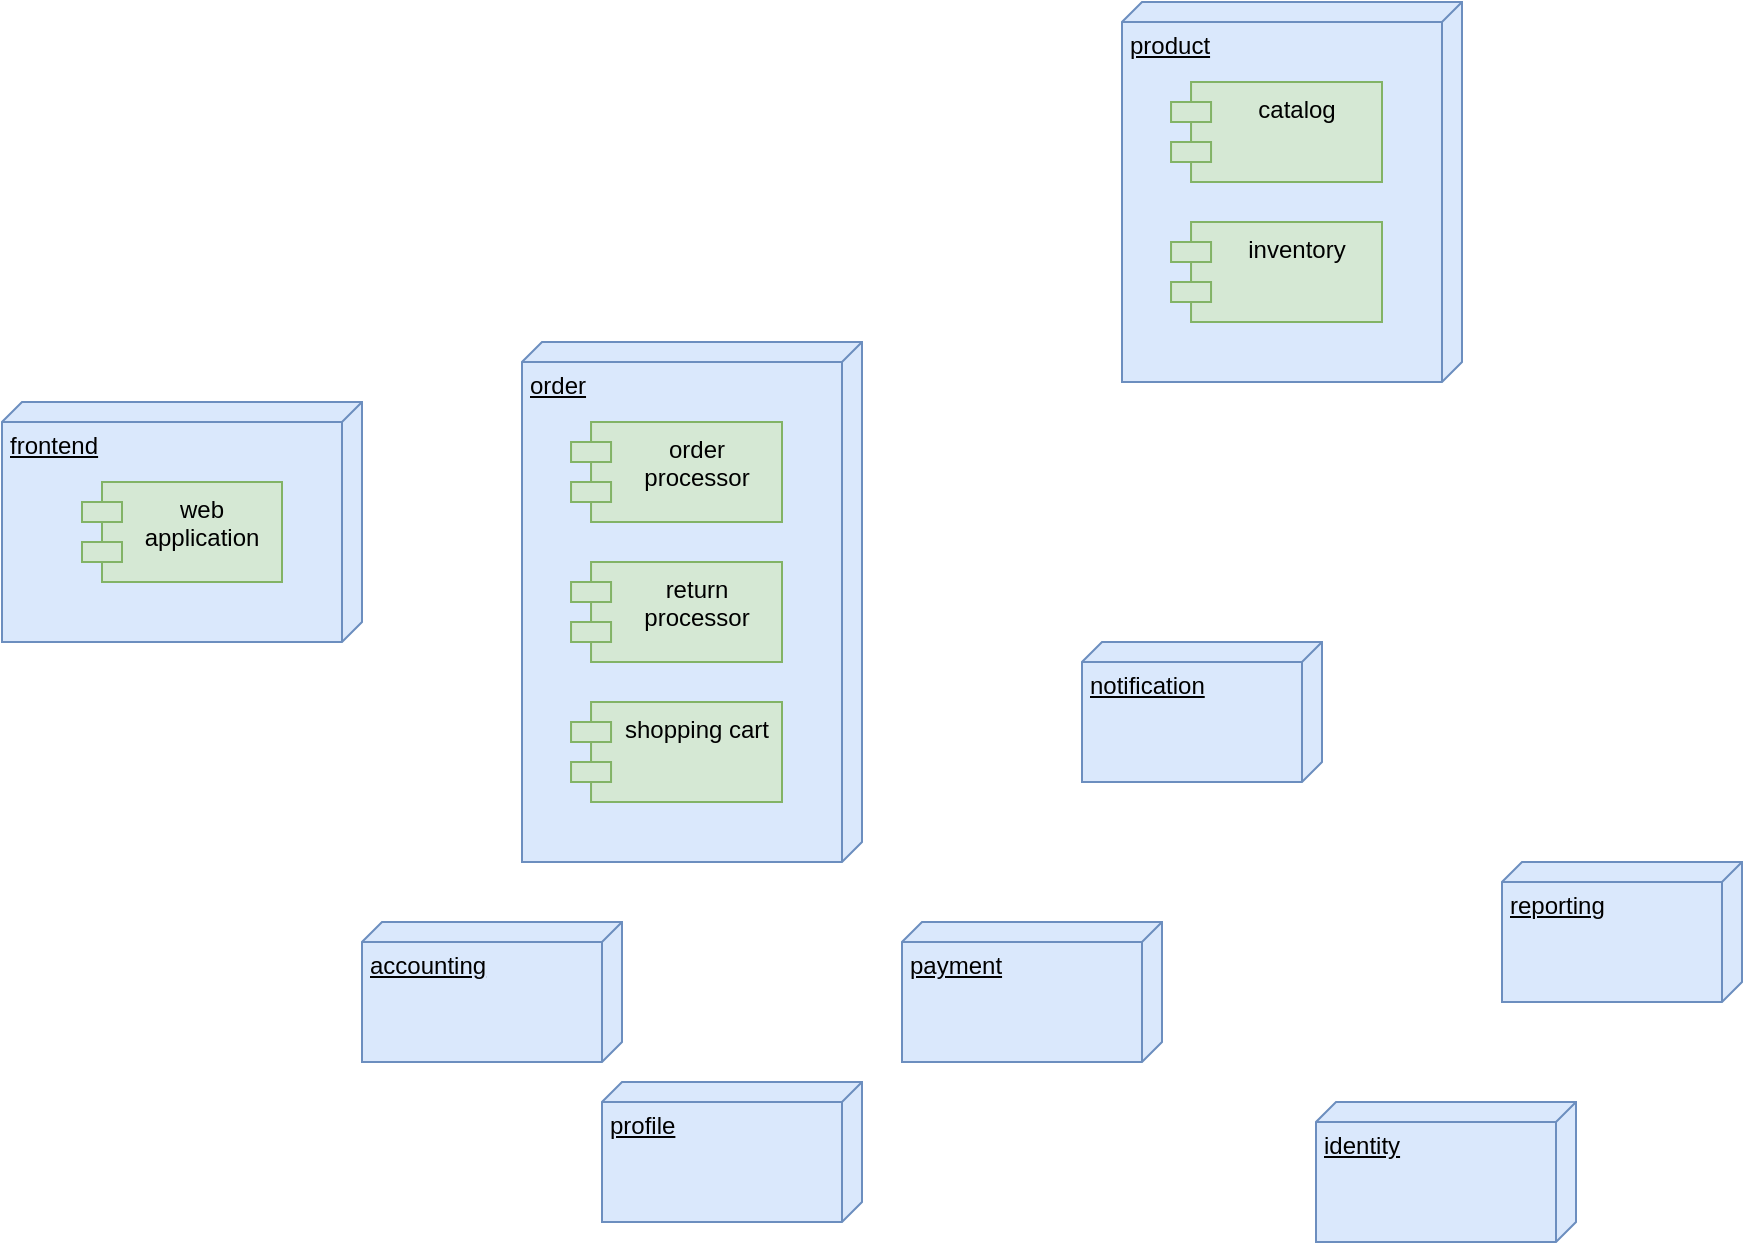 <mxfile version="24.0.5" type="github">
  <diagram name="Page-1" id="W-foaCdrFvxLO5kR-0uf">
    <mxGraphModel dx="1434" dy="696" grid="1" gridSize="10" guides="1" tooltips="1" connect="1" arrows="1" fold="1" page="1" pageScale="1" pageWidth="827" pageHeight="1169" math="0" shadow="0">
      <root>
        <mxCell id="0" />
        <mxCell id="1" parent="0" />
        <mxCell id="KcVx93U3S1TJVd0ysHXM-2" value="frontend" style="verticalAlign=top;align=left;spacingTop=8;spacingLeft=2;spacingRight=12;shape=cube;size=10;direction=south;fontStyle=4;html=1;whiteSpace=wrap;fillColor=#dae8fc;strokeColor=#6c8ebf;container=1;movable=1;resizable=1;rotatable=1;deletable=1;editable=1;locked=0;connectable=1;" vertex="1" parent="1">
          <mxGeometry x="40" y="270" width="180" height="120" as="geometry" />
        </mxCell>
        <mxCell id="KcVx93U3S1TJVd0ysHXM-3" value="web application" style="shape=module;align=left;spacingLeft=20;align=center;verticalAlign=top;whiteSpace=wrap;html=1;container=0;fillColor=#d5e8d4;strokeColor=#82b366;" vertex="1" parent="KcVx93U3S1TJVd0ysHXM-2">
          <mxGeometry x="40" y="40" width="100" height="50" as="geometry" />
        </mxCell>
        <mxCell id="KcVx93U3S1TJVd0ysHXM-4" value="order" style="verticalAlign=top;align=left;spacingTop=8;spacingLeft=2;spacingRight=12;shape=cube;size=10;direction=south;fontStyle=4;html=1;whiteSpace=wrap;fillColor=#dae8fc;strokeColor=#6c8ebf;container=1;movable=1;resizable=1;rotatable=1;deletable=1;editable=1;locked=0;connectable=1;" vertex="1" parent="1">
          <mxGeometry x="300" y="240" width="170" height="260" as="geometry" />
        </mxCell>
        <mxCell id="KcVx93U3S1TJVd0ysHXM-6" value="order processor" style="shape=module;align=left;spacingLeft=20;align=center;verticalAlign=top;whiteSpace=wrap;html=1;container=0;fillColor=#d5e8d4;strokeColor=#82b366;movable=0;resizable=0;rotatable=0;deletable=0;editable=0;locked=1;connectable=0;" vertex="1" parent="KcVx93U3S1TJVd0ysHXM-4">
          <mxGeometry x="24.52" y="40" width="105.48" height="50" as="geometry" />
        </mxCell>
        <mxCell id="KcVx93U3S1TJVd0ysHXM-7" value="return processor" style="shape=module;align=left;spacingLeft=20;align=center;verticalAlign=top;whiteSpace=wrap;html=1;container=0;fillColor=#d5e8d4;strokeColor=#82b366;movable=0;resizable=0;rotatable=0;deletable=0;editable=0;locked=1;connectable=0;" vertex="1" parent="KcVx93U3S1TJVd0ysHXM-4">
          <mxGeometry x="24.52" y="110" width="105.48" height="50" as="geometry" />
        </mxCell>
        <mxCell id="KcVx93U3S1TJVd0ysHXM-16" value="shopping cart" style="shape=module;align=left;spacingLeft=20;align=center;verticalAlign=top;whiteSpace=wrap;html=1;container=0;fillColor=#d5e8d4;strokeColor=#82b366;movable=1;resizable=1;rotatable=1;deletable=1;editable=1;locked=0;connectable=1;" vertex="1" parent="KcVx93U3S1TJVd0ysHXM-4">
          <mxGeometry x="24.52" y="180" width="105.48" height="50" as="geometry" />
        </mxCell>
        <mxCell id="KcVx93U3S1TJVd0ysHXM-8" value="accounting" style="verticalAlign=top;align=left;spacingTop=8;spacingLeft=2;spacingRight=12;shape=cube;size=10;direction=south;fontStyle=4;html=1;whiteSpace=wrap;fillColor=#dae8fc;strokeColor=#6c8ebf;container=1;movable=1;resizable=1;rotatable=1;deletable=1;editable=1;locked=0;connectable=1;" vertex="1" parent="1">
          <mxGeometry x="220" y="530" width="130" height="70" as="geometry" />
        </mxCell>
        <mxCell id="KcVx93U3S1TJVd0ysHXM-10" value="payment" style="verticalAlign=top;align=left;spacingTop=8;spacingLeft=2;spacingRight=12;shape=cube;size=10;direction=south;fontStyle=4;html=1;whiteSpace=wrap;fillColor=#dae8fc;strokeColor=#6c8ebf;container=1;movable=1;resizable=1;rotatable=1;deletable=1;editable=1;locked=0;connectable=1;" vertex="1" parent="1">
          <mxGeometry x="490" y="530" width="130" height="70" as="geometry" />
        </mxCell>
        <mxCell id="KcVx93U3S1TJVd0ysHXM-11" value="notification" style="verticalAlign=top;align=left;spacingTop=8;spacingLeft=2;spacingRight=12;shape=cube;size=10;direction=south;fontStyle=4;html=1;whiteSpace=wrap;fillColor=#dae8fc;strokeColor=#6c8ebf;container=1;movable=1;resizable=1;rotatable=1;deletable=1;editable=1;locked=0;connectable=1;" vertex="1" parent="1">
          <mxGeometry x="580" y="390" width="120" height="70" as="geometry" />
        </mxCell>
        <mxCell id="KcVx93U3S1TJVd0ysHXM-12" value="reporting" style="verticalAlign=top;align=left;spacingTop=8;spacingLeft=2;spacingRight=12;shape=cube;size=10;direction=south;fontStyle=4;html=1;whiteSpace=wrap;fillColor=#dae8fc;strokeColor=#6c8ebf;container=1;movable=1;resizable=1;rotatable=1;deletable=1;editable=1;locked=0;connectable=1;" vertex="1" parent="1">
          <mxGeometry x="790" y="500" width="120" height="70" as="geometry" />
        </mxCell>
        <mxCell id="KcVx93U3S1TJVd0ysHXM-13" value="product" style="verticalAlign=top;align=left;spacingTop=8;spacingLeft=2;spacingRight=12;shape=cube;size=10;direction=south;fontStyle=4;html=1;whiteSpace=wrap;fillColor=#dae8fc;strokeColor=#6c8ebf;container=1;movable=1;resizable=1;rotatable=1;deletable=1;editable=1;locked=0;connectable=1;" vertex="1" parent="1">
          <mxGeometry x="600" y="70" width="170" height="190" as="geometry" />
        </mxCell>
        <mxCell id="KcVx93U3S1TJVd0ysHXM-14" value="catalog" style="shape=module;align=left;spacingLeft=20;align=center;verticalAlign=top;whiteSpace=wrap;html=1;container=0;fillColor=#d5e8d4;strokeColor=#82b366;movable=0;resizable=0;rotatable=0;deletable=0;editable=0;locked=1;connectable=0;" vertex="1" parent="KcVx93U3S1TJVd0ysHXM-13">
          <mxGeometry x="24.52" y="40" width="105.48" height="50" as="geometry" />
        </mxCell>
        <mxCell id="KcVx93U3S1TJVd0ysHXM-15" value="inventory" style="shape=module;align=left;spacingLeft=20;align=center;verticalAlign=top;whiteSpace=wrap;html=1;container=0;fillColor=#d5e8d4;strokeColor=#82b366;movable=0;resizable=0;rotatable=0;deletable=0;editable=0;locked=1;connectable=0;" vertex="1" parent="KcVx93U3S1TJVd0ysHXM-13">
          <mxGeometry x="24.52" y="110" width="105.48" height="50" as="geometry" />
        </mxCell>
        <mxCell id="KcVx93U3S1TJVd0ysHXM-17" value="profile" style="verticalAlign=top;align=left;spacingTop=8;spacingLeft=2;spacingRight=12;shape=cube;size=10;direction=south;fontStyle=4;html=1;whiteSpace=wrap;fillColor=#dae8fc;strokeColor=#6c8ebf;container=1;movable=1;resizable=1;rotatable=1;deletable=1;editable=1;locked=0;connectable=1;" vertex="1" parent="1">
          <mxGeometry x="340" y="610" width="130" height="70" as="geometry" />
        </mxCell>
        <mxCell id="KcVx93U3S1TJVd0ysHXM-18" value="identity" style="verticalAlign=top;align=left;spacingTop=8;spacingLeft=2;spacingRight=12;shape=cube;size=10;direction=south;fontStyle=4;html=1;whiteSpace=wrap;fillColor=#dae8fc;strokeColor=#6c8ebf;container=1;movable=1;resizable=1;rotatable=1;deletable=1;editable=1;locked=0;connectable=1;" vertex="1" parent="1">
          <mxGeometry x="697" y="620" width="130" height="70" as="geometry" />
        </mxCell>
      </root>
    </mxGraphModel>
  </diagram>
</mxfile>
